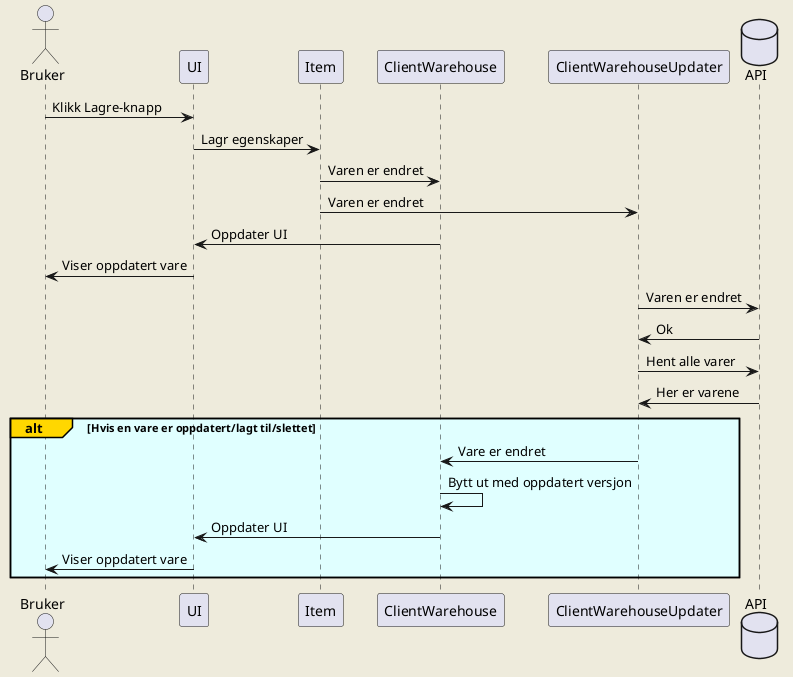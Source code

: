 @startuml requestsWhenSaving
skinparam backgroundColor #EEEBDC

actor Bruker
Bruker -> UI : Klikk Lagre-knapp
UI -> Item : Lagr egenskaper
Item -> ClientWarehouse: Varen er endret
Item -> ClientWarehouseUpdater : Varen er endret
ClientWarehouse -> UI : Oppdater UI
UI -> Bruker : Viser oppdatert vare
database API
ClientWarehouseUpdater -> API : Varen er endret
API -> ClientWarehouseUpdater : Ok
ClientWarehouseUpdater -> API : Hent alle varer
API -> ClientWarehouseUpdater : Her er varene
alt#Gold #LightCyan Hvis en vare er oppdatert/lagt til/slettet
    ClientWarehouseUpdater -> ClientWarehouse : Vare er endret
    ClientWarehouse -> ClientWarehouse : Bytt ut med oppdatert versjon
    ClientWarehouse -> UI : Oppdater UI
    UI -> Bruker : Viser oppdatert vare
end

@enduml
